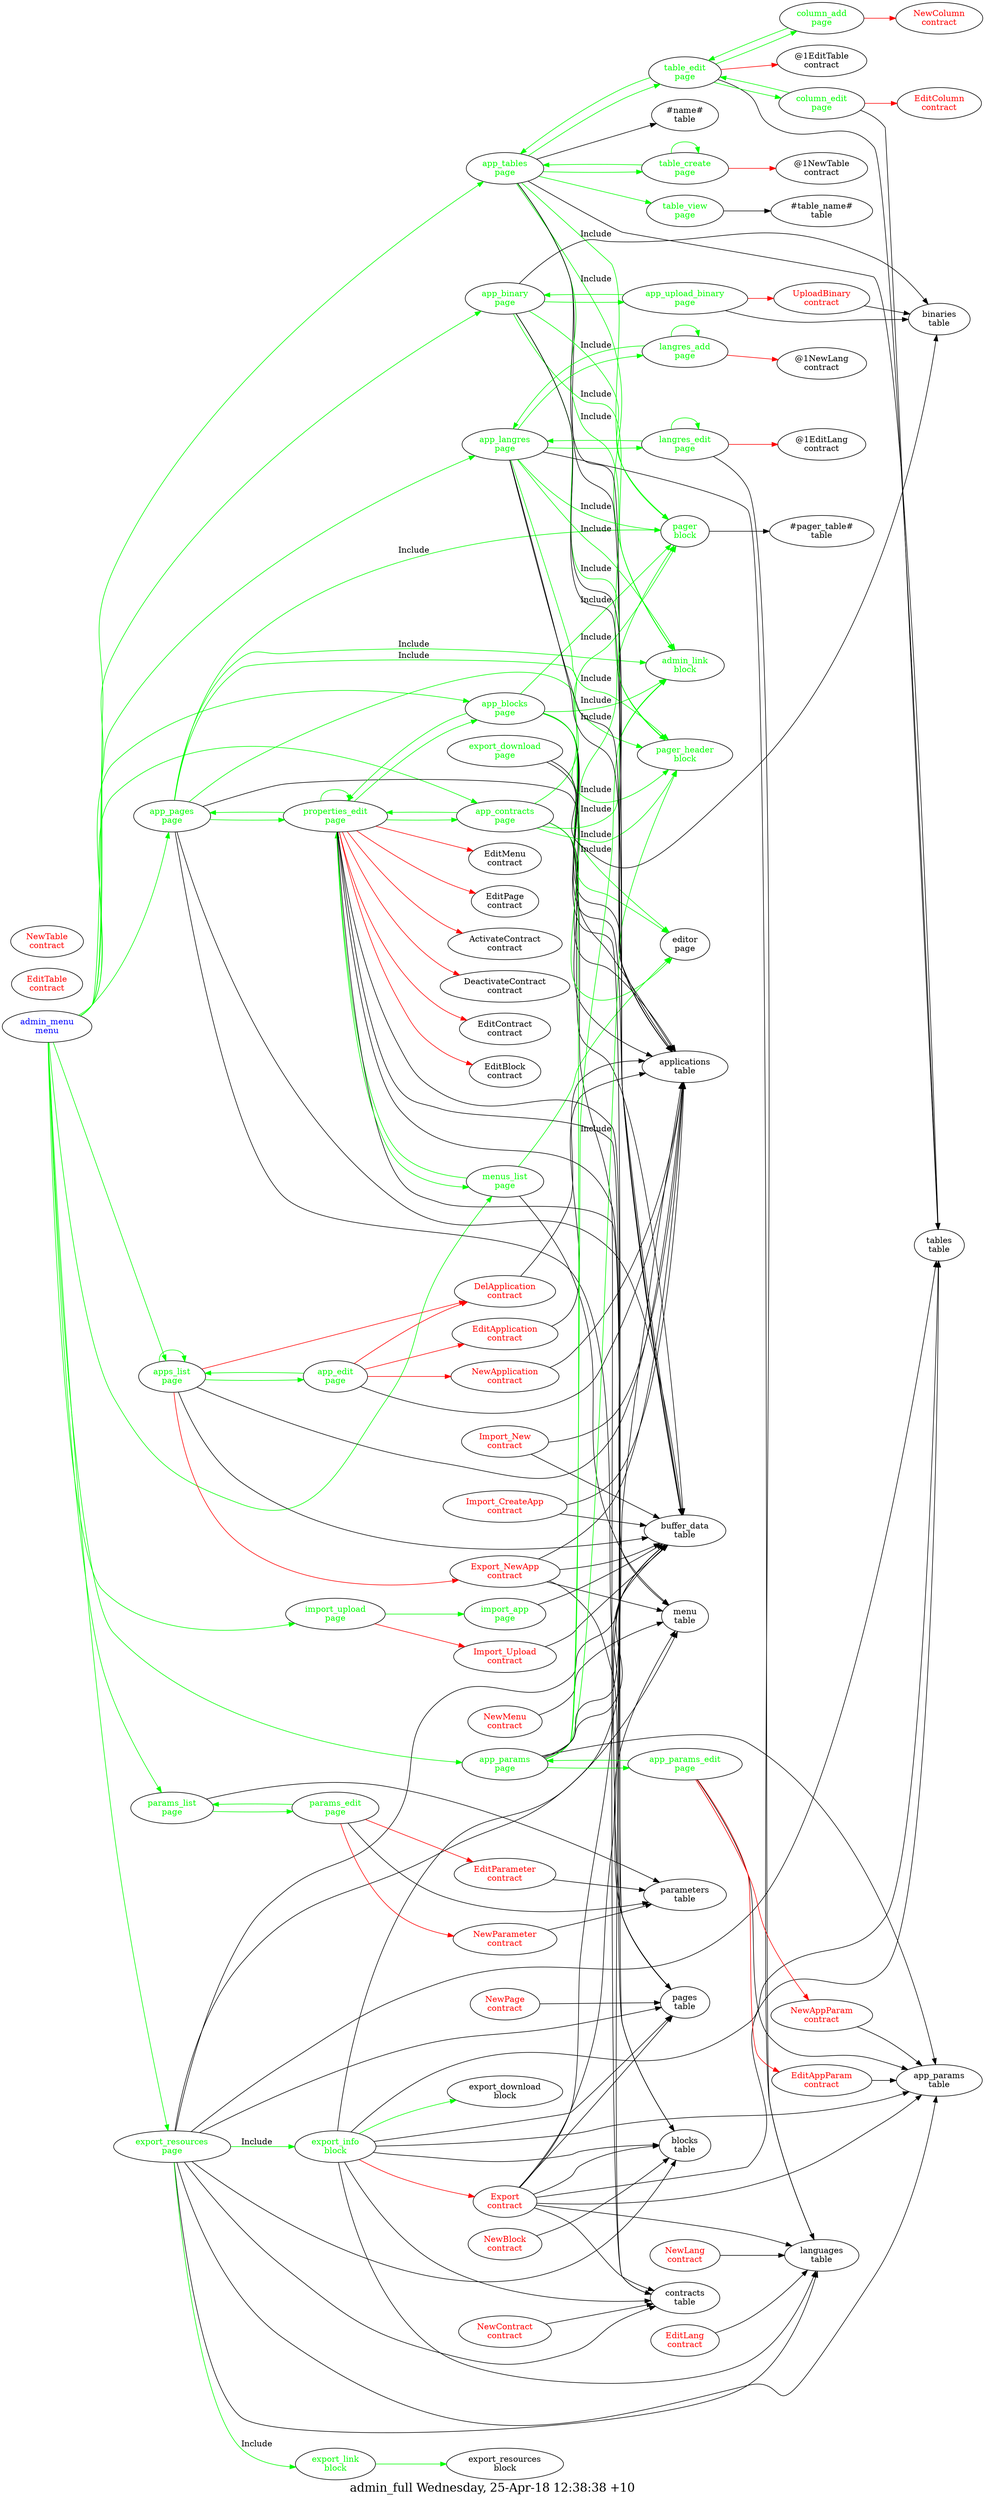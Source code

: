 digraph G {
fontsize="20.0";
label="admin_full Wednesday, 25-Apr-18 12:38:38 +10";
rankdir=LR;
"admin_link\nblock" [fontcolor=green, group=blocks];
"export_info\nblock" -> "Export\ncontract"  [ color=red ]
"export_info\nblock" -> "buffer_data\ntable"
"export_info\nblock" -> "pages\ntable"
"export_info\nblock" -> "blocks\ntable"
"export_info\nblock" -> "app_params\ntable"
"export_info\nblock" -> "languages\ntable"
"export_info\nblock" -> "contracts\ntable"
"export_info\nblock" -> "tables\ntable"
"export_info\nblock" -> "export_download\nblock"  [ color=green ]
"export_info\nblock" [fontcolor=green, group=blocks];
"export_link\nblock" -> "export_resources\nblock"  [ color=green ]
"export_link\nblock" [fontcolor=green, group=blocks];
"pager\nblock" -> "#pager_table#\ntable"
"pager\nblock" [fontcolor=green, group=blocks];
"pager_header\nblock" [fontcolor=green, group=blocks];
"DelApplication\ncontract" -> "applications\ntable"
"DelApplication\ncontract" [fontcolor=red, group=contracts];
"EditAppParam\ncontract" -> "app_params\ntable"
"EditAppParam\ncontract" [fontcolor=red, group=contracts];
"EditApplication\ncontract" -> "applications\ntable"
"EditApplication\ncontract" [fontcolor=red, group=contracts];
"EditColumn\ncontract" [fontcolor=red, group=contracts];
"EditLang\ncontract" -> "languages\ntable"
"EditLang\ncontract" [fontcolor=red, group=contracts];
"EditParameter\ncontract" -> "parameters\ntable"
"EditParameter\ncontract" [fontcolor=red, group=contracts];
"EditTable\ncontract" [fontcolor=red, group=contracts];
"Export\ncontract" -> "buffer_data\ntable"
"Export\ncontract" -> "pages\ntable"
"Export\ncontract" -> "menu\ntable"
"Export\ncontract" -> "contracts\ntable"
"Export\ncontract" -> "blocks\ntable"
"Export\ncontract" -> "languages\ntable"
"Export\ncontract" -> "app_params\ntable"
"Export\ncontract" -> "tables\ntable"
"Export\ncontract" [fontcolor=red, group=contracts];
"Export_NewApp\ncontract" -> "applications\ntable"
"Export_NewApp\ncontract" -> "pages\ntable"
"Export_NewApp\ncontract" -> "menu\ntable"
"Export_NewApp\ncontract" -> "buffer_data\ntable"
"Export_NewApp\ncontract" [fontcolor=red, group=contracts];
"Import_CreateApp\ncontract" -> "buffer_data\ntable"
"Import_CreateApp\ncontract" -> "applications\ntable"
"Import_CreateApp\ncontract" [fontcolor=red, group=contracts];
"Import_New\ncontract" -> "buffer_data\ntable"
"Import_New\ncontract" -> "applications\ntable"
"Import_New\ncontract" [fontcolor=red, group=contracts];
"Import_Upload\ncontract" -> "buffer_data\ntable"
"Import_Upload\ncontract" [fontcolor=red, group=contracts];
"NewAppParam\ncontract" -> "app_params\ntable"
"NewAppParam\ncontract" [fontcolor=red, group=contracts];
"NewApplication\ncontract" -> "applications\ntable"
"NewApplication\ncontract" [fontcolor=red, group=contracts];
"NewBlock\ncontract" -> "blocks\ntable"
"NewBlock\ncontract" [fontcolor=red, group=contracts];
"NewColumn\ncontract" [fontcolor=red, group=contracts];
"NewContract\ncontract" -> "contracts\ntable"
"NewContract\ncontract" [fontcolor=red, group=contracts];
"NewLang\ncontract" -> "languages\ntable"
"NewLang\ncontract" [fontcolor=red, group=contracts];
"NewMenu\ncontract" -> "menu\ntable"
"NewMenu\ncontract" [fontcolor=red, group=contracts];
"NewPage\ncontract" -> "pages\ntable"
"NewPage\ncontract" [fontcolor=red, group=contracts];
"NewParameter\ncontract" -> "parameters\ntable"
"NewParameter\ncontract" [fontcolor=red, group=contracts];
"NewTable\ncontract" [fontcolor=red, group=contracts];
"UploadBinary\ncontract" -> "binaries\ntable"
"UploadBinary\ncontract" [fontcolor=red, group=contracts];
"admin_menu\nmenu" -> "apps_list\npage"  [ color=green ]
"admin_menu\nmenu" -> "params_list\npage"  [ color=green ]
"admin_menu\nmenu" -> "menus_list\npage"  [ color=green ]
"admin_menu\nmenu" -> "import_upload\npage"  [ color=green ]
"admin_menu\nmenu" -> "export_resources\npage"  [ color=green ]
"admin_menu\nmenu" -> "app_pages\npage"  [ color=green ]
"admin_menu\nmenu" -> "app_blocks\npage"  [ color=green ]
"admin_menu\nmenu" -> "app_tables\npage"  [ color=green ]
"admin_menu\nmenu" -> "app_contracts\npage"  [ color=green ]
"admin_menu\nmenu" -> "app_params\npage"  [ color=green ]
"admin_menu\nmenu" -> "app_langres\npage"  [ color=green ]
"admin_menu\nmenu" -> "app_binary\npage"  [ color=green ]
"admin_menu\nmenu" [fontcolor=blue, group=menus];
"app_binary\npage" -> "buffer_data\ntable"
"app_binary\npage" -> "applications\ntable"
"app_binary\npage" -> "binaries\ntable"
"app_binary\npage" -> "app_upload_binary\npage"  [ color=green ]
"app_binary\npage" -> "pager_header\nblock"  [ color=green, label=Include ]
"app_binary\npage" -> "admin_link\nblock"  [ color=green, label=Include ]
"app_binary\npage" -> "pager\nblock"  [ color=green, label=Include ]
"app_binary\npage" [fontcolor=green, group=pages];
"app_blocks\npage" -> "buffer_data\ntable"
"app_blocks\npage" -> "applications\ntable"
"app_blocks\npage" -> "blocks\ntable"
"app_blocks\npage" -> "editor\npage"  [ color=green ]
"app_blocks\npage" -> "properties_edit\npage"  [ color=green ]
"app_blocks\npage" -> "pager_header\nblock"  [ color=green, label=Include ]
"app_blocks\npage" -> "admin_link\nblock"  [ color=green, label=Include ]
"app_blocks\npage" -> "pager\nblock"  [ color=green, label=Include ]
"app_blocks\npage" [fontcolor=green, group=pages];
"app_contracts\npage" -> "buffer_data\ntable"
"app_contracts\npage" -> "applications\ntable"
"app_contracts\npage" -> "contracts\ntable"
"app_contracts\npage" -> "editor\npage"  [ color=green ]
"app_contracts\npage" -> "properties_edit\npage"  [ color=green ]
"app_contracts\npage" -> "pager_header\nblock"  [ color=green, label=Include ]
"app_contracts\npage" -> "admin_link\nblock"  [ color=green, label=Include ]
"app_contracts\npage" -> "pager\nblock"  [ color=green, label=Include ]
"app_contracts\npage" [fontcolor=green, group=pages];
"app_edit\npage" -> "EditApplication\ncontract"  [ color=red ]
"app_edit\npage" -> "DelApplication\ncontract"  [ color=red ]
"app_edit\npage" -> "NewApplication\ncontract"  [ color=red ]
"app_edit\npage" -> "applications\ntable"
"app_edit\npage" -> "apps_list\npage"  [ color=green ]
"app_edit\npage" [fontcolor=green, group=pages];
"app_langres\npage" -> "buffer_data\ntable"
"app_langres\npage" -> "applications\ntable"
"app_langres\npage" -> "languages\ntable"
"app_langres\npage" -> "langres_add\npage"  [ color=green ]
"app_langres\npage" -> "langres_edit\npage"  [ color=green ]
"app_langres\npage" -> "pager_header\nblock"  [ color=green, label=Include ]
"app_langres\npage" -> "admin_link\nblock"  [ color=green, label=Include ]
"app_langres\npage" -> "pager\nblock"  [ color=green, label=Include ]
"app_langres\npage" [fontcolor=green, group=pages];
"app_pages\npage" -> "buffer_data\ntable"
"app_pages\npage" -> "applications\ntable"
"app_pages\npage" -> "pages\ntable"
"app_pages\npage" -> "editor\npage"  [ color=green ]
"app_pages\npage" -> "properties_edit\npage"  [ color=green ]
"app_pages\npage" -> "pager_header\nblock"  [ color=green, label=Include ]
"app_pages\npage" -> "admin_link\nblock"  [ color=green, label=Include ]
"app_pages\npage" -> "pager\nblock"  [ color=green, label=Include ]
"app_pages\npage" [fontcolor=green, group=pages];
"app_params\npage" -> "buffer_data\ntable"
"app_params\npage" -> "applications\ntable"
"app_params\npage" -> "app_params\ntable"
"app_params\npage" -> "app_params_edit\npage"  [ color=green ]
"app_params\npage" -> "pager_header\nblock"  [ color=green, label=Include ]
"app_params\npage" -> "admin_link\nblock"  [ color=green, label=Include ]
"app_params\npage" -> "pager\nblock"  [ color=green, label=Include ]
"app_params\npage" [fontcolor=green, group=pages];
"app_params_edit\npage" -> "NewAppParam\ncontract"  [ color=red ]
"app_params_edit\npage" -> "EditAppParam\ncontract"  [ color=red ]
"app_params_edit\npage" -> "app_params\ntable"
"app_params_edit\npage" -> "app_params\npage"  [ color=green ]
"app_params_edit\npage" [fontcolor=green, group=pages];
"app_tables\npage" -> "buffer_data\ntable"
"app_tables\npage" -> "applications\ntable"
"app_tables\npage" -> "tables\ntable"
"app_tables\npage" -> "#name#\ntable"
"app_tables\npage" -> "table_create\npage"  [ color=green ]
"app_tables\npage" -> "table_view\npage"  [ color=green ]
"app_tables\npage" -> "table_edit\npage"  [ color=green ]
"app_tables\npage" -> "pager_header\nblock"  [ color=green, label=Include ]
"app_tables\npage" -> "admin_link\nblock"  [ color=green, label=Include ]
"app_tables\npage" -> "pager\nblock"  [ color=green, label=Include ]
"app_tables\npage" [fontcolor=green, group=pages];
"app_upload_binary\npage" -> "UploadBinary\ncontract"  [ color=red ]
"app_upload_binary\npage" -> "binaries\ntable"
"app_upload_binary\npage" -> "app_binary\npage"  [ color=green ]
"app_upload_binary\npage" [fontcolor=green, group=pages];
"apps_list\npage" -> "DelApplication\ncontract"  [ color=red ]
"apps_list\npage" -> "Export_NewApp\ncontract"  [ color=red ]
"apps_list\npage" -> "applications\ntable"
"apps_list\npage" -> "buffer_data\ntable"
"apps_list\npage" -> "apps_list\npage"  [ color=green ]
"apps_list\npage" -> "app_edit\npage"  [ color=green ]
"apps_list\npage" [fontcolor=green, group=pages];
"column_add\npage" -> "NewColumn\ncontract"  [ color=red ]
"column_add\npage" -> "table_edit\npage"  [ color=green ]
"column_add\npage" [fontcolor=green, group=pages];
"column_edit\npage" -> "EditColumn\ncontract"  [ color=red ]
"column_edit\npage" -> "tables\ntable"
"column_edit\npage" -> "table_edit\npage"  [ color=green ]
"column_edit\npage" [fontcolor=green, group=pages];
"export_download\npage" -> "binaries\ntable"
"export_download\npage" -> "applications\ntable"
"export_download\npage" [fontcolor=green, group=pages];
"export_resources\npage" -> "buffer_data\ntable"
"export_resources\npage" -> "pages\ntable"
"export_resources\npage" -> "blocks\ntable"
"export_resources\npage" -> "menu\ntable"
"export_resources\npage" -> "app_params\ntable"
"export_resources\npage" -> "languages\ntable"
"export_resources\npage" -> "contracts\ntable"
"export_resources\npage" -> "tables\ntable"
"export_resources\npage" -> "export_link\nblock"  [ color=green, label=Include ]
"export_resources\npage" -> "export_info\nblock"  [ color=green, label=Include ]
"export_resources\npage" [fontcolor=green, group=pages];
"import_app\npage" -> "buffer_data\ntable"
"import_app\npage" [fontcolor=green, group=pages];
"import_upload\npage" -> "Import_Upload\ncontract"  [ color=red ]
"import_upload\npage" -> "import_app\npage"  [ color=green ]
"import_upload\npage" [fontcolor=green, group=pages];
"langres_add\npage" -> "@1NewLang\ncontract"  [ color=red ]
"langres_add\npage" -> "langres_add\npage"  [ color=green ]
"langres_add\npage" -> "app_langres\npage"  [ color=green ]
"langres_add\npage" [fontcolor=green, group=pages];
"langres_edit\npage" -> "@1EditLang\ncontract"  [ color=red ]
"langres_edit\npage" -> "languages\ntable"
"langres_edit\npage" -> "langres_edit\npage"  [ color=green ]
"langres_edit\npage" -> "app_langres\npage"  [ color=green ]
"langres_edit\npage" [fontcolor=green, group=pages];
"menus_list\npage" -> "menu\ntable"
"menus_list\npage" -> "editor\npage"  [ color=green ]
"menus_list\npage" -> "properties_edit\npage"  [ color=green ]
"menus_list\npage" [fontcolor=green, group=pages];
"params_edit\npage" -> "EditParameter\ncontract"  [ color=red ]
"params_edit\npage" -> "NewParameter\ncontract"  [ color=red ]
"params_edit\npage" -> "parameters\ntable"
"params_edit\npage" -> "params_list\npage"  [ color=green ]
"params_edit\npage" [fontcolor=green, group=pages];
"params_list\npage" -> "parameters\ntable"
"params_list\npage" -> "params_edit\npage"  [ color=green ]
"params_list\npage" [fontcolor=green, group=pages];
"properties_edit\npage" -> "EditPage\ncontract"  [ color=red ]
"properties_edit\npage" -> "ActivateContract\ncontract"  [ color=red ]
"properties_edit\npage" -> "DeactivateContract\ncontract"  [ color=red ]
"properties_edit\npage" -> "EditContract\ncontract"  [ color=red ]
"properties_edit\npage" -> "EditBlock\ncontract"  [ color=red ]
"properties_edit\npage" -> "EditMenu\ncontract"  [ color=red ]
"properties_edit\npage" -> "pages\ntable"
"properties_edit\npage" -> "menu\ntable"
"properties_edit\npage" -> "contracts\ntable"
"properties_edit\npage" -> "blocks\ntable"
"properties_edit\npage" -> "app_pages\npage"  [ color=green ]
"properties_edit\npage" -> "properties_edit\npage"  [ color=green ]
"properties_edit\npage" -> "app_contracts\npage"  [ color=green ]
"properties_edit\npage" -> "app_blocks\npage"  [ color=green ]
"properties_edit\npage" -> "menus_list\npage"  [ color=green ]
"properties_edit\npage" [fontcolor=green, group=pages];
"table_create\npage" -> "@1NewTable\ncontract"  [ color=red ]
"table_create\npage" -> "table_create\npage"  [ color=green ]
"table_create\npage" -> "app_tables\npage"  [ color=green ]
"table_create\npage" [fontcolor=green, group=pages];
"table_edit\npage" -> "@1EditTable\ncontract"  [ color=red ]
"table_edit\npage" -> "tables\ntable"
"table_edit\npage" -> "column_edit\npage"  [ color=green ]
"table_edit\npage" -> "column_add\npage"  [ color=green ]
"table_edit\npage" -> "app_tables\npage"  [ color=green ]
"table_edit\npage" [fontcolor=green, group=pages];
"table_view\npage" -> "#table_name#\ntable"
"table_view\npage" [fontcolor=green, group=pages];
}
